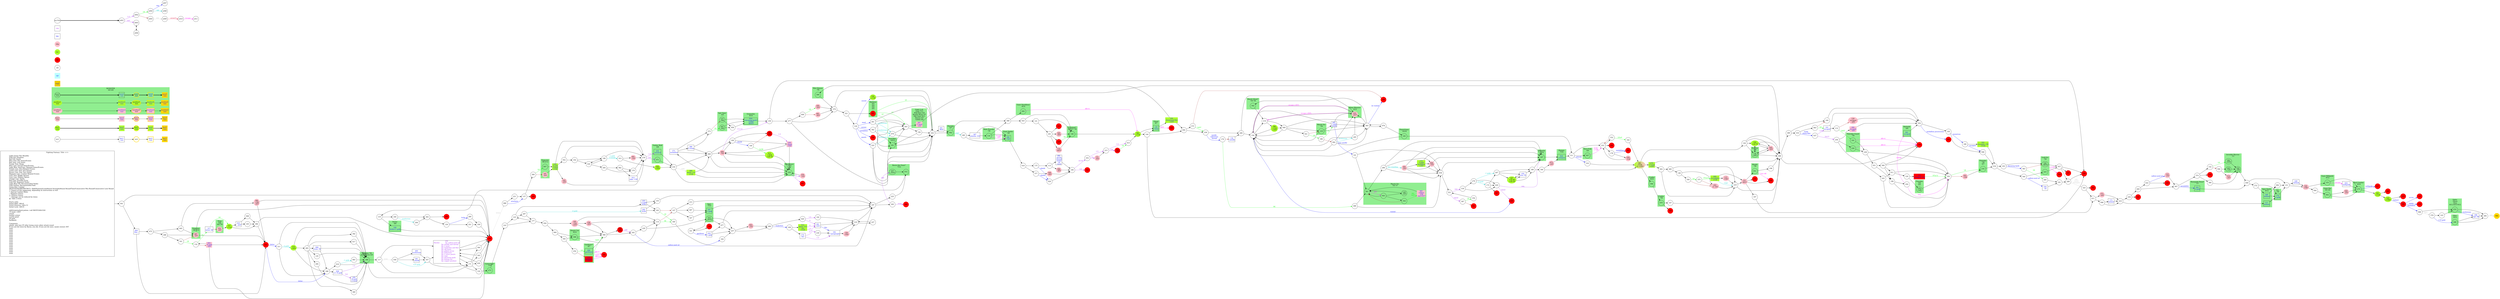 digraph "Fighting Fantasy: Title" {
	// graph defaults
	rankdir=LR
	mclimit=50
	nodesep=.3 // changes horizontal separation of nodes
	ranksep=.4 // changes vertical separation of nodes
	node [height=.7
		width=.7
		shape=ellipse
		margin=0]
	edge[weight=5]

	// a box for a graph label
	// note that you can override the defaults set above
	title [label = "Fighting Fantasy: Title --/--/--\n\n \
		Light Green Fill: Benefits\l \
		Pink Fill: Penalties\l \
		Red Fill: Death\l \
		Blue Text: Key Items/Events\l \
		Red Text: Lost Items\l \
		Purple Text: Shops\l \
		Blue Line: Forced Items/Events\l \
		Light Blue Text/Line: Optional Items/Events\l \
		Purple Line: Dice Related Events\l \
		Green Line: Stat Test Passed\l \
		Brown Line: Stat Test Failed\l \
		Magenta Line: Combat Related Events\l \
		Grey Text: Riddle Answer\l \
		Grey Line: Hidden Option\l \
		Orange Line: Spells\l \
		Red Line: Possible Error\l \
		Gold Fill: Required Nodes\l \
		Light Blue Fill: Recommended Nodes\l \
		Gold Outline: Recommended Path\l \
		Green Box: Combat\l \
		SK/ST/LK/AS/AR/TM/CW/CL: Skill/Stamina/Luck/Attack Strength/Attack Round/Time/Consecutive Win Round/Consecutive Lose Round\l \
		?: Chance of this happening, depending on instructions in text\l \
		*: Special Combat Rules\l \
		-: Negative Status\l \
		+: Positive Status\l \
		^: Damage can be reduced by items\l \
		@: Take 2 items\l\l \
		Starts with:\l \
		Initial Skill: 1d6+6\l \
		Initial Stamina: 2d6+12\l \
		Initial Luck: 1d6+6\l\l \
		skill/stamina/luck potion: +all SK/ST/LK&1ILK\l \
		10 meal: +4ST\l \
		sword\l \
		leather armor\l \
		scarlet pearl\l \
		20 gold\l \
		backpack\l\l \
		Comments:\l \
		shield, only lose ST after losing every other attack round\l \
		If you are hit twice by Baron, you die. If you are hit once, meals restore 3ST\l \
		none\l \
		none\l \
		none\l \
		none\l \
		none\l \
		none\l \
		none\l \
		none\l \
		none\l \
		none\l \
		none\l \
		none\l \
		none\l \
		none\l \
		none\l \
		none\l \
		"
		shape = "box"
		margin = 0.1]

	subgraph Required {
		node [style = "filled" color = "gold" fillcolor = "gold" fontcolor = "blue" shape = "rect"]
		key3
		boo5
		dam5
		monboo5
		mondam5
		mon5
		084 [fontcolor = "black" shape = "octagon"]
	}

	subgraph Required2 {
		node [style = "filled" color = "gold2" fillcolor = "gold2" fontcolor = "blue" shape = "rect"]
		req2
	}

	subgraph Recommended {
		node [penwidth = 3 color = "gold"]
		txt2
		key2 [shape = "rect" fontcolor = "blue"]
		boo3 [style = "filled" fillcolor = "greenyellow"]
		boo4 [style = "filled" fillcolor = "greenyellow"]
		dam3 [style = "filled" fillcolor = "pink"]
		dam4 [style = "filled" fillcolor = "pink"]
		monboo3 [style = "filled" fillcolor = "greenyellow"]
		monboo4 [style = "filled" fillcolor = "greenyellow"]
		mondam3 [style = "filled" fillcolor = "pink"]
		mondam4 [style = "filled" fillcolor = "pink"]
		mon3
		mon4
	}
	
	subgraph Optional {
		node [style = "filled" color = "paleturquoise1" fillcolor = "paleturquoise1" fontcolor = "blue" shape = "rect"]
		opt
	}

	subgraph Combat {
		style = "filled" color = "palegreen2"
		subgraph cluster_MONSTER {
			label = "MONSTER\n 0/0 0/0"
			mon1 [label = "\N\n text"]
			mon2 [shape = "rect" fontcolor = "blue" label = "\N\n text"]
			mon3 [label = "\N\n text"]
			mon4 [shape = "rect" fontcolor = "blue" label = "\N\n text"]
			mon5 [shape = "rect" fontcolor = "blue" label = "\N\n text"]
			monboo1 [style = "filled" color = "greenyellow" label = "\N\n text"]
			monboo2 [shape = "rect" style = "filled" color = "greenyellow" fontcolor = "blue" label = "\N\n text"]
			monboo3 [label = "\N\n text"]
			monboo4 [shape = "rect" fontcolor = "blue" label = "\N\n text"]
			monboo5 [shape = "rect" fontcolor = "blue" label = "\N\n text"]
			mondam1 [style = "filled" color = "pink" label = "\N\n text"]
			mondam2 [shape = "rect" style = "filled" color = "pink" fontcolor = "blue" label = "\N\n text"]
			mondam3 [label = "\N\n text"]
			mondam4 [shape = "rect" fontcolor = "blue" label = "\N\n text"]
			mondam5 [shape = "rect" fontcolor = "blue" label = "\N\n text"]
		}
		
		subgraph cluster_FANG_ZEN {
			label = "Fang-zen\n SK-3/10"
			087 [style = "filled" color = "pink" label = "\N\n -2ST"]
		}
		
		subgraph cluster_THUG_YOB {
			label = "Thug\n Yob\n 6/8 7/9"
			353 [style = "filled" color = "pink" label = "\N\n -2ST"]
		}
		
		subgraph cluster_PELAGINE {
			label = "Pelagine 7/8\n Pelaginette 6/5"
			388
		}
		
		subgraph cluster_GUTTERLAGS {
			label = "Gutterlags*\n 7/16"
			273
		}
		
		subgraph cluster_BARON_DEN_SNAU {
			label = "Baron den Snau*\n 7/12"
			257 [label = "\N\n -1EST"]
			072
		}
		
		subgraph cluster_OGRE {
			label = "Ogre\n 7/10"
			315 [label = "\N\n -2EST"]
			397 [shape = "rect" fontcolor = "blue" label = "\N\n 1 gold"]
		}
		
		subgraph cluster_PORTER {
			label = "Porter\n 6/6"
			100 [shape = "rect" fontcolor = "blue" label = "\N\n bribe+1 gold"]
		}
		
		subgraph cluster_DESERT_CAT {
			label = "Desert Cat\n 8/10"
			308
		}
		
		subgraph cluster_GARDENER {
			label = "Gardener*\n 8/7"
			206 [shape = "rect" fontcolor = "blue" label = "\N\n gardener"]
			239 [shape = "rect" style = "filled" color = "red" fontcolor = "blue" label = "\N\n gardener\n -2ST"]
		}
		
		subgraph cluster_FANG_ZEN2 {
			label = "Fang-zen\n SK-2/12"
			097
			187 [style = "filled" color = "pink" label = "\N\n -2ST"]
		}
		
		subgraph cluster_TIMBER_WOLF {
			label = "Timber Wolf\n 6/8"
			235 [shape = "rect" fontcolor = "blue" label = "\N\n -meals/2"]
			371
		}
		
		subgraph cluster_BLACKHEART {
			label = "Blackheart\n 7/10\n 6/8"
			220
		}
		
		subgraph cluster_SPIT_VIPER {
			label = "Spit Viper\n 4/4"
			347 [label = "\N\n -2AT"]
			127 [label = "\N\n -5AT"]
		}
		
		subgraph cluster_GRANOCHIN {
			label = "Granochin\n 8/10"
			014 [shape = "rect" fontcolor = "blue" label = "\N\n -throwing knife?\n -1ESK?\n -4EST?"]
		}
		
		subgraph cluster_PTEROLIN {
			label = "Pterolin\n 6/7"
			042
		}
		
		subgraph cluster_MALE_PTEROLIN {
			label = "Male Pterolin\n 7/8"
			116
		}
		
		subgraph cluster_GIANT_SPIDER {
			label = "Giant Spider\n 7/8"
			208 [shape = "rect" fontcolor = "blue" label = "\N\n -rope"]
		}
		
		subgraph cluster_GHOUL {
			label = "Ghoul\n 8/7"
			139 [shape = "rect" fontcolor = "blue" label = "\N\n -lamp"]
		}
		
		subgraph cluster_CAVEMAN {
			label = "Caveman*\n 6/8 7/7 7/6"
			146
		}
		
		subgraph cluster_GIANT_NANDIBEAR {
			label = "Giant Nandibear\n 9/14"
			292
		}
		
		subgraph cluster_MIST_DEMON {
			label = "Mist Demon\n 7/6"
			399
		}
		
		subgraph cluster_SKELETON {
			label = "Skeleton\n 6/5\n 6/4\n 6/4\n 6/5\n"
			351 [style = "filled" color = "red"]
		}
		
		subgraph cluster_TANTAFLEX {
			label = "Tentaflex\n 10/12"
			391
		}
		
		subgraph cluster_HOPELESS_HILLS {
			label = "Fight 2 of:\n Gark 7/11\n Wild Boar 6/5\n Bristle Beast 5/7\n Hill Giant 9/11\n Harrun 6/7\n Goblin 6/6"
			287 [shape = "rect" style = "filled" color = "pink" fontcolor = "blue" label = "\N\n -1 meal\n -1ST"]
		}
		
		subgraph cluster_SLIME_MONSTER {
			label = "Slime Monster\n 9/12"
			055 [style = "filled" color = "pink" label = "\N\n -2ST?"]
		}
		
		subgraph cluster_MARSH_ORC {
			label = "Marsh Orc\n 7/6"
			118
		}
		
		subgraph cluster_MARSH_GHOST {
			label = "Marsh Ghost*\n 7/8 7/8"
			342
		}
		
		subgraph cluster_FLESH_EATER {
			label = "Flesh-Eater\n 10/16"
			195
		}
		
		subgraph cluster_MERE_FOLK {
			label = "Mere-Folk\n 6/0"
			047
		}
		
		subgraph cluster_CRADOC {
			label = "Cradoc\n 8/10"
			096
		}
		
		subgraph cluster_HOATZIN {
			label = "Hoatzin\n 6/6"
			136 [label = "\N\n -2AT?"]
		}
		
		subgraph cluster_CRADOC2 {
			label = "Cradoc\n 7/8"
			079
		}
		
		subgraph cluster_HARGON {
			label = "Hargon\n 7/10"
			024 [shape = "rect" fontcolor = "blue" label = "\N\n -compass"]
		}
		
		subgraph cluster_SEMERLE {
			label = "Semerle\n 6/14"
			207
		}
		
		subgraph cluster_MARSH_ORC2 {
			label = "Marsh Orc\n 7/8 7/7"
			361
			043
			149
			334
			065 [shape = "rect" fontcolor = "blue" style = "filled" color = "pink" label = "\N\n collpse\n -1LK\n -half EST?"]
		}
		
		subgraph cluster_WRAITH {
			label = "Wraith\n 7/8"
			051
		}
		
		subgraph cluster_OGRE_SMITH {
			label = "Ogre Smith\n 8/12"
			111 [shape = "rect" fontcolor = "blue" label = "\N\n helmet"]
			348 [shape = "rect" fontcolor = "blue" label = "\N\n helmet"]
		}
		
		subgraph cluster_RENEGADE_DWARF {
			label = "Renegade Dwarf\n 7/7"
			320 [shape = "rect" fontcolor = "blue" label = "\N\n 4 gold"]
		}
		subgraph cluster_INVISIBLE_WARRIOR {
			label = "Invisible Warrior\n 7/7"
			240 [label = "\N\n -1AT"]
			182 [label = "\N\n -1EST"]
			339 [label = "\N\n -2AT"]
		}
		
		subgraph cluster_ORC {
			label = "Orc\n 7/6"
			176 [shape = "rect" fontcolor = "blue" label = "\N\n 2 gold"]
		}
		
		subgraph cluster_GIANT_MILLIPEDE {
			label = "Giant Millipede\n 9/12"
			153
		}
		
		subgraph cluster_POOL_CRAWLER {
			label = "Pool Crawler\n 9/14"
			275
		}
		
		subgraph cluster_GIANT_RAT {
			label = "Giant Rat\n 5/4 5/4"
			002
		}
		
		subgraph cluster_OPHIS_OMAN_OTUS {
			label = "Ophis\n Oman\n Otus\n 8/12 8/10 9/12"
			070
		}
		
		subgraph cluster_OTUS {
			label = "Otus\n 9/12"
			248
		}
		
		subgraph cluster_TROLL_ORC {
			label = "Troll-Orc\n 7/8"
			336 [label = "\N\n -4EST"]
			223
		}
		
		subgraph cluster_ROTTWILD {
			label = "Rottwild\n 6/6"
			041 [shape = "rect" fontcolor = "blue" label = "\N\n escaped"]
		}
		
		subgraph cluster_FLINTSKIN_GUARD {
			label = "Flintskin Guard\n 7/8"
			191
			230
		}
		
		subgraph cluster_FLINTSKIN {
			label = "Flintskin\n 7/8\n 6/7"
			276
		}
		
		subgraph cluster_FLINTSKIN2 {
			label = "Flintskin\n 6/6\n 6/5"
			376 [label = "\N\n -1AT"]
		}
		
		cbt
	}

	subgraph Death {
		node [style = "filled" color = "red"]
		ddt
		019
		022
		038 [label = "\N\n -4ST"]
		045
		053
		057
		061
		074
		103
		108
		128
		163
		166
		168
		184
		194 [shape = "rect" fontcolor = "blue" label = "\N\n hexagon: 158"]
		200
		209
		217
		222
		226
		246
		249
		258
		262
		274
		286
		288
		291
		299 [label = "\N\n -6ST"]
		305
		309
		324 [label = "\N\n -2ST"]
		338
		356
		367
		370
		383
		394
		396
		400
	}

	subgraph Boost {
		node [style = "filled" color = "greenyellow"]
		bst
		boo1 [label = "\N\n text"]
		boo2 [shape = "rect" fontcolor = "blue" label = "\N\n text"]
		boo3 [label = "\N\n text"]
		boo4 [shape = "rect" fontcolor = "blue" label = "\N\n text"]
		boo5 [shape = "rect" fontcolor = "blue" label = "\N\n text"]
		013 [label = "\N\n +2ILK\n +all LK"]
		036 [label = "\N\n +1LK"]
		030 [shape = "rect" fontcolor = "blue" label = "\N\n 4 gold\n 3 meal\n +1LK"]
		049 [shape = "rect" fontcolor = "blue" label = "\N\n invisibility\n +1LK"]
		106 [shape = "rect" fontcolor = "blue" label = "\N\n sharpened flint\n +2ST"]
		110 [shape = "rect" fontcolor = "blue" label = "\N\n 3 gold\n medallion\n +2ST"]
		201 [label = "\N\n +1LK"]
		233 [label = "\N\n +4ST"]
		266 [shape = "rect" fontcolor = "blue" label = "\N\n moon: 112\n +1LK"]
		270 [shape = "rect" fontcolor = "blue" label = "\N\n -2 meal\n +2ST"]
		281 [color = "greenyellow:pink" label = "\N\n +2LK\n -3~+2ST"]
		304 [label = "\N\n +2ST"]
		307 [label = "\N\n +all SK\n +all LK"]
		312 [shape = "rect" fontcolor = "blue" label = "\N\n ogres: 312\n fire\n +1LK"]
		322 [shape = "rect" fontcolor = "blue" label = "\N\n hexagon: 158\n +1LK"]
		330 [label = "\N\n +all ST"]
		335 [label = "\N\n +1SK?"]
		337 [label = "\N\n +1LK"]
		382 [label = "\N\n +1LK"]
		398 [label = "\N\n +1LK\n +2ST"]
	}

	subgraph Damage {
		node [style = "filled" color = "pink"]
		ddg
		dam1 [label = "\N\n text"]
		dam2 [shape = "rect" fontcolor = "blue" label = "\N\n text"]
		dam3 [label = "\N\n text"]
		dam4 [shape = "rect" fontcolor = "blue" label = "\N\n text"]
		dam5 [shape = "rect" fontcolor = "blue" label = "\N\n text"]
		003 [label = "\N\n -1ST"]
		006 [label = "\N\n -1ST"]
		039 [label = "\N\n -1LK"]
		040 [label = "\N\n -2ST"]
		073 [label = "\N\n -2ST"]
		086 [label = "\N\n -4ST"]
		081 [label = "\N\n -4ST"]
		091 [label = "\N\n -1ST"]
		093 [shape = "rect" fontcolor = "blue" label = "\N\n -6 gold\n -2ST"]
		104 [shape = "rect" fontcolor = "blue" label = "\N\n -shoes\n -1SK?"]
		115 [label = "\N\n -1SK?"]
		123 [label = "\N\n -1ST"]
		129 [label = "\N\n escaped\n -2ST"]
		133 [label = "\N\n -6ST?"]
		148 [label = "\N\n -1SK*"]
		149 [label = "\N\n -2ST"]
		151 [label = "\N\n -4ST"]
		157 [label = "\N\n -6ST?"]
		158 [label = "\N\n -2ST"]
		165 [label = "\N\n -2ST"]
		185 [label = "\N\n -1LK\n -1ST?"]
		203 [label = "\N\n -1SK"]
		245 [label = "\N\n -2ST"]
		259 [label = "\N\n -1ST"]
		269 [label = "\N\n -?ST"]
		293 [label = "\N\n -2~3ST"]
		295 [label = "\N\n -2ST"]
		300 [shape = "rect" fontcolor = "blue" label = "\N\n escaped\n -3ST"]
		314 [label = "\N\n -2ST"]
		326 [label = "\N\n -1SK?"]
		345 [label = "\N\n -6ST"]
		349 [label = "\N\n -4ST"]
		372 [label = "\N\n -3ST"]
		385 [label = "\N\n -2ST"]
		390 [label = "\N\n -1SK\n -2ST"]
	}

	subgraph Key_Item {
		node [fontcolor = "blue" shape = "rect"]
		kky
		key1 [label = "\N\n text"]
		key2 [label = "\N\n text"]
		key3 [label = "\N\n text"]
		012 [label = "\N\n oaks: +50"]
		023 [label = "\N\n ...garl"]
		028 [label = "\N\n +1~6 gold"]
		032 [label = "\N\n 1 gold"]
		054 [label = "\N\n millipede"]
		064 [label = "\N\n Pen..."]
		090 [label = "\N\n room: 56"]
		095 [label = "\N\n truthstone"]
		101 [label = "\N\n escaped"]
		134 [label = "\N\n -needle"]
		172 [label = "\N\n helmet"]
		174 [label = "\N\n fire"]
		192 [label = "\N\n 7 paragraphs"]
		202 [label = "\N\n bribe"]
		228 [label = "\N\n -helmet"]
		232 [label = "\N\n sun: 55"]
		261 [label = "\N\n note"]
		265 [label = "\N\n 1 gold\n needle"]
		267 [label = "\N\n whistle: 333"]
		271 [label = "\N\n medallion"]
		282 [label = "\N\n -arrow\n -thread\n -tinder\n -oil\n -meal"]
		298 [label = "\N\n age: 84"]
		317 [label = "\N\n letter: 88"]
		323 [label = "\N\n -2 gold\n bribe"]
		328 [label = "\N\n -oil"]
		329 [label = "\N\n -8 gold\n -2 meal"]
		341 [label = "\N\n Well"]
		381 [label = "\N\n shield"]
		386 [label = "\N\n S stone"]
	}
	
	subgraph Shop {
		node [fontcolor = "purple" shape = "rect"]
		shp
		150 [label = "\N\n Market \
		2g: sallow-seed oil\l \
		2g: needle and thread\l \
		2g: 2 meal\l \
		2g: tinderbox and flint\l \
		2g: old boots\l \
		2g: gilded arrow\l \
		2g: lodestone\l \
		2g: 2 silver pearls\l \
		2g: rope\l \
		2g: throwing knife\l \
		2g: fishing net\l \
		2g: copper pendant\l \
		"]
	}

	mon1 -> mon2 -> mon3 -> mon4 -> mon5 [penwidth = 3]
	boo1 -> boo2 -> boo3 -> boo4 -> boo5 [penwidth = 3]
	dam1 -> dam2 -> dam3 -> dam4 -> dam5
	txt1 -> key1 -> txt2 -> key2 -> key3
	monboo1 -> monboo2 -> monboo3 -> monboo4 -> monboo5
	mondam1 -> mondam2 -> mondam3 -> mondam4 -> mondam5

	myTitle -> z001 [penwidth = 3]
	z001 -> z002 [color = "purple" fontcolor = "purple" label = "1-3"]
	z001 -> z003 [color = "purple" fontcolor = "purple" label = "4-6"]
	z002 -> z004 [color = "green" fontcolor = "green" label = "LK"]
	z002 -> z005 [color = "brown"]
	z003 -> z006 [dir = "both"]
	z004 -> z007 [color = "blue" fontcolor = "blue" label = "req"]
	z004 -> z008 [color = "cyan3" fontcolor = "cyan3" label = "-opt"]
	z005 -> z009 [color = "grey" fontcolor = "grey" label = "info"]
	z009 -> z010 [color = "crimson" fontcolor = "crimson" label = "error(?)"]
	z010 -> z011 [color = "magenta" fontcolor = "magenta" label = "escape"]
	{
		rank = same
		z003
		z006
	}
	title -> 001
	001 -> 200
	001 -> 064
	002 -> 040
	002 -> 275
	003 -> 080
	004 -> 212
	004 -> 236
	005 -> 390
	005 -> 087
	006 -> 207
	006 -> 034
	007 -> 397
	008 -> 295 [color = "green" fontcolor = "green" label = "LK"]
	008 -> 081 [color = "brown"]
	009 -> 067
	009 -> 033
	010 -> 083 [color = "cyan3" fontcolor = "cyan3" label = "-1 gold"]
	010 -> 388
	011 -> 120
	011 -> 302
	012 -> 278
	013 -> 269
	013 -> 220
	014 -> 159
	015 -> 382
	016 -> 193
	016 -> 344
	017 -> 388
	018 -> 377
	018 -> 175
	020 -> 261 [color = "purple" fontcolor = "purple" label = "6"]
	020 -> 142 [color = "purple" fontcolor = "purple" label = "1-5"]
	021 -> 186 [color = "green" fontcolor = "green" label = "SK"]
	021 -> 118 [color = "brown"]
	023 -> 048
	023 -> 145
	024 -> 311
	025 -> 121
	025 -> 146
	026 -> 199
	027 -> 289
	027 -> 057
	027 -> 246
	028 -> 329 [color = "purple" fontcolor = "purple" label = "5-6"]
	028 -> 388 [color = "purple" fontcolor = "purple" label = "1-4"]
	029 -> 226 [color = "purple" fontcolor = "purple" label = "equal"]
	029 -> 207 [color = "purple" fontcolor = "purple" label = "neq"]
	030 -> 052
	030 -> 165
	030 -> 278
	031 -> 360
	031 -> 198
	032 -> 077
	032 -> 237
	033 -> 123 [color = "blue" fontcolor = "blue" label = "sallow-seed oil"]
	033 -> 258
	034 -> 221
	034 -> 207
	035 -> 150
	035 -> 200
	036 -> 355
	037 -> 101 [color = "purple" fontcolor = "purple" label = "1,6"]
	037 -> 256 [color = "purple" fontcolor = "purple" label = "2x2-5"]
	038 -> 242 [color = "purple" fontcolor = "purple" label = "odd"]
	039 -> 253
	040 -> 275
	041 -> 166
	041 -> 352
	042 -> 285 [color = "cyan3" fontcolor = "cyan3" label = "rope"]
	042 -> 368
	043 -> 149
	043 -> 334
	043 -> 361
	044 -> 314
	044 -> 240
	046 -> 016
	047 -> 253 [color = "magenta" fontcolor = "magenta" label = "3CW/\n >7AR"]
	048 -> 384
	049 -> 115
	049 -> 157
	049 -> 219 [color = "cyan3" fontcolor = "cyan3" label = "-rope"]
	050 -> 185
	050 -> 060
	051 -> 196
	051 -> 108 [color = "magenta" fontcolor = "magenta" label = "lose AR"]
	052 -> 102
	052 -> 278
	054 -> 275
	055 -> 154 [color = "magenta:black" fontcolor = "magenta" label = "escape (-3ST)"]
	055 -> 214 [color = "magenta:black" fontcolor = "magenta" label = "escape (-3ST)"]
	056 -> 095
	056 -> 357 [color = "cyan3" fontcolor = "cyan3" label = "+25 gold"]
	056 -> 381
	058 -> 014
	059 -> 131
	059 -> 272
	060 -> 308
	060 -> 350
	062 -> 179
	062 -> 012
	063 -> 101 [color = "green" fontcolor = "green" label = "LK"]
	063 -> 160 [color = "brown"]
	064 -> 075
	064 -> 222
	065 -> 361
	066 -> 378 [color = "grey" fontcolor = "grey" label = "ogre"]
	066 -> 070
	067 -> 320 [color = "blue" fontcolor = "blue" label = "invisibility"]
	067 -> 374
	068 -> 169
	068 -> 269
	068 -> 220
	069 -> 166
	069 -> 389
	070 -> 298 [color = "blue" fontcolor = "blue" label = "truthstone"]
	070 -> 284
	071 -> 372
	071 -> 098
	072 -> 119
	073 -> 024
	075 -> 268
	075 -> 005
	076 -> 365
	076 -> 195
	077 -> 197
	077 -> 237
	078 -> 263
	078 -> 355
	079 -> 168
	079 -> 147
	080 -> 109 [color = "blue" fontcolor = "blue" label = "tinderbox"]
	080 -> 020
	081 -> 379
	082 -> 131
	083 -> 388
	085 -> 138
	085 -> 219
	086 -> 199
	087 -> 200
	087 -> 222
	088 -> 137 [color = "blue" fontcolor = "blue" label = "arachnos"]
	088 -> 231
	089 -> 034
	089 -> 361
	090 -> 189
	090 -> 388
	091 -> 278
	092 -> 205 [color = "cyan3" fontcolor = "cyan3" label = "-truthstone"]
	092 -> 055
	092 -> 154
	092 -> 365
	093 -> 132
	093 -> 200
	093 -> 222
	094 -> 002
	095 -> 357
	096 -> 079
	097 -> 030
	098 -> 172
	098 -> 210
	099 -> 118
	099 -> 021
	099 -> 154
	099 -> 365
	100 -> 200
	101 -> 112
	101 -> 352
	102 -> 224
	102 -> 190
	104 -> 269
	104 -> 220
	105 -> 180 [color = "blue" fontcolor = "blue" label = "moon/sun"]
	105 -> 046
	399 -> 106 [dir = back]
	106 -> 004
	107 -> 007
	107 -> 213
	107 -> 327
	109 -> 174
	109 -> 312
	110 -> 006
	110 -> 207
	110 -> 034
	111 -> 176
	111 -> 082
	112 -> 191 [color = "green" fontcolor = "green" label = "3dST"]
	112 -> 129 [color = "brown"]
	113 -> 282
	113 -> 086
	114 -> 340 [color = "green" fontcolor = "green" label = "SK"]
	114 -> 107 [color = "brown"]
	115 -> 219
	116 -> 208 [color = "magenta" fontcolor = "magenta" label = "escape\n -2ST"]
	116 -> 208
	116 -> 368
	117 -> 056 [color = "grey" fontcolor = "grey" label = "room"]
	117 -> 150
	117 -> 171
	118 -> 265
	118 -> 154
	118 -> 365
	119 -> 100
	119 -> 244
	120 -> 194
	120 -> 376
	121 -> 146
	121 -> 241
	122 -> 273
	122 -> 150
	122 -> 200
	123 -> 067
	124 -> 362 [color = "blue" fontcolor = "blue" label = "money"]
	124 -> 338 [color = "blue" fontcolor = "blue" label = "medallion"]
	124 -> 255 [color = "blue" fontcolor = "blue" label = "pearls"]
	124 -> 036 [color = "blue" fontcolor = "blue" label = "sword"]
	124 -> 301 [color = "blue" fontcolor = "blue" label = "meal"]
	125 -> 297
	125 -> 323
	126 -> 245
	126 -> 136
	126 -> 330
	126 -> 069
	127 -> 014
	127 -> 058
	129 -> 352
	130 -> 280 [color = "blue" fontcolor = "blue" label = "bribe"]
	130 -> 251
	131 -> 326
	131 -> 228
	132 -> 317 [color = "green" fontcolor = "green" label = "LK"]
	132 -> 093 [color = "brown"]
	133 -> 146
	134 -> 290
	135 -> 388
	136 -> 245
	136 -> 330
	136 -> 069
	137 -> 394
	137 -> 306
	138 -> 358
	138 -> 293
	139 -> 053 [color = "magenta" fontcolor = "magenta" label = "4LR"]
	139 -> 106
	140 -> 013 [color = "green" fontcolor = "green" label = "3xSK"]
	140 -> 299 [color = "brown"]
	141 -> 034
	141 -> 361
	142 -> 319
	143 -> 070
	144 -> 246
	144 -> 004
	144 -> 139
	145 -> 384
	146 -> 382
	147 -> 069
	148 -> 319
	149 -> 361
	150 -> 200
	150 -> 171
	151 -> 215
	152 -> 182 [color = "green" fontcolor = "green" label = "LK"]
	152 -> 044 [color = "brown"]
	153 -> 054 [color = "magenta" fontcolor = "magenta" label = "escape"]
	153 -> 275
	154 -> 226 [color = "blue" fontcolor = "blue" label = "visited"]
	154 -> 214
	155 -> 197
	156 -> 391
	156 -> 355
	157 -> 108
	157 -> 167
	157 -> 051
	157 -> 274
	158 -> 366
	158 -> 114
	159 -> 277
	159 -> 246
	160 -> 352
	161 -> 132 [color = "green" fontcolor = "green" label = "LK"]
	161 -> 087 [color = "brown"]
	162 -> 281
	164 -> 237
	165 -> 278
	167 -> 071
	169 -> 140 [color = "blue" fontcolor = "blue" label = "shield"]
	169 -> 104
	169 -> 299
	170 -> 089 [color = "green" fontcolor = "green" label = "SK"]
	170 -> 134 [color = "brown"]
	171 -> 122
	171 -> 364
	171 -> 035
	171 -> 343
	172 -> 210
	173 -> 247
	173 -> 367
	173 -> 029
	174 -> 261 [color = "purple" fontcolor = "purple" label = "6"]
	174 -> 192 [color = "purple" fontcolor = "purple" label = "1-5"]
	175 -> 026 [color = "blue" fontcolor = "blue" label = "shield"]
	175 -> 113
	176 -> 131
	177 -> 125
	177 -> 050
	178 -> 262 [color = "blue" fontcolor = "blue" label = "medallion"]
	178 -> 039
	179 -> 278
	180 -> 046 [color = "blue" fontcolor = "blue" label = "escaped"]
	180 -> 322
	181 -> 289
	182 -> 339
	183 -> 340 [color = "green" fontcolor = "green" label = "LK"]
	183 -> 107 [color = "brown"]
	185 -> 158
	185 -> 366
	185 -> 114
	186 -> 265 [color = "green" fontcolor = "green" label = "LK"]
	186 -> 092 [color = "brown"]
	187 -> 030
	188 -> 207
	188 -> 346
	189 -> 010
	189 -> 028
	190 -> 313 [color = "cyan3" fontcolor = "cyan3" label = "-1 gold\n -4 meals"]
	190 -> 224
	190 -> 278
	191 -> 166 [color = "magenta" fontcolor = "magenta" label = "AR>4"]
	191 -> 238
	192 -> 148
	192 -> 319
	193 -> 363 [color = "blue" fontcolor = "blue" label = "throwing knife"]
	193 -> 336
	194 -> 302 [color = "green" fontcolor = "green" label = "ST&ge;12"]
	195 -> 311
	195 -> 154
	196 -> 069
	197 -> 395
	197 -> 225
	198 -> 250
	198 -> 302
	199 -> 022 [color = "purple" fontcolor = "purple" label = "3-9"]
	199 -> 252 [color = "purple" fontcolor = "purple" label = "10-18"]
	200 -> 088 [color = "grey" fontcolor = "grey" label = "letter"]
	201 -> 335
	201 -> 305
	202 -> 183
	202 -> 155
	203 -> 276
	204 -> 179
	204 -> 062
	205 -> 055
	205 -> 154
	205 -> 365
	206 -> 291 [color = "magenta" fontcolor = "magenta" label = "AR>4"]
	206 -> 366
	207 -> 024
	208 -> 018
	210 -> 111
	210 -> 234
	211 -> 233 [color = "cyan3" fontcolor = "cyan3" label = "-2 gold"]
	211 -> 189
	211 -> 388
	212 -> 236 [color = "green" fontcolor = "green" label = "3dST"]
	212 -> 288 [color = "brown"]
	213 -> 197
	214 -> 398
	214 -> 099
	215 -> 015 [color = "purple" fontcolor = "purple" label = "1-4"]
	215 -> 324 [color = "purple" fontcolor = "purple" label = "5-6"]
	216 -> 266 [color = "grey" fontcolor = "grey" label = "oaks"]
	216 -> 068
	216 -> 220
	218 -> 192
	219 -> 157
	219 -> 069
	220 -> 045 [color = "purple" fontcolor = "purple" label = "1"]
	220 -> 259 [color = "purple" fontcolor = "purple" label = "6"]
	220 -> 271
	221 -> 387 [color = "purple" fontcolor = "purple" label = "equal"]
	221 -> 318 [color = "purple" fontcolor = "purple" label = "neq"]
	222 -> 211 [color = "blue" fontcolor = "blue" label = "letter"]
	222 -> 189 [color = "blue" fontcolor = "blue" label = "letter"]
	223 -> 027
	224 -> 204
	224 -> 190
	225 -> 072
	227 -> 319
	228 -> 326
	229 -> 114
	229 -> 315
	230 -> 166 [color = "magenta" fontcolor = "magenta" label = "AR>4"]
	230 -> 238
	231 -> 137
	232 -> 307
	232 -> 188
	233 -> 283
	233 -> 189
	233 -> 388
	234 -> 356
	234 -> 009
	235 -> 216
	236 -> 170 [color = "blue" fontcolor = "blue" label = "needle\n lodestone\n thread"]
	236 -> 290
	237 -> 003
	237 -> 080
	238 -> 302
	238 -> 031
	239 -> 291 [color = "magenta" fontcolor = "magenta" label = "3dST\n AR>4"]
	239 -> 366 [color = "green" fontcolor = "green" label = "3dST"]
	240 -> 339
	241 -> 133
	241 -> 345
	241 -> 163
	241 -> 249
	242 -> 164 [color = "blue" fontcolor = "blue" label = "sallow-seed oil"]
	242 -> 229
	243 -> 302
	243 -> 011
	244 -> 264 [color = "cyan3" fontcolor = "cyan3" label = "truthstone"]
	244 -> 303
	245 -> 136
	245 -> 330
	245 -> 069
	247 -> 188
	247 -> 307
	247 -> 232
	248 -> 298
	248 -> 284
	249 -> 146 [color = "green" fontcolor = "green" label = "SK"]
	250 -> 041 [color = "magenta" fontcolor = "magenta" label = "equals"]
	250 -> 302 [color = "magenta" fontcolor = "magenta" label = "neq"]
	251 -> 359
	252 -> 215 [color = "purple" fontcolor = "purple" label = "1-5"]
	252 -> 151 [color = "purple" fontcolor = "purple" label = "6"]
	253 -> 178
	253 -> 332
	253 -> 184
	254 -> 206 [color = "green" fontcolor = "green" label = "LK"]
	254 -> 239 [color = "brown"]
	255 -> 391
	255 -> 263
	255 -> 355
	255 -> 078 [color = "cyan3" fontcolor = "cyan3" label = "-truthstone"]
	256 -> 300
	256 -> 230
	256 -> 243
	257 -> 072
	259 -> 220
	260 -> 181
	261 -> 192 [color = "blue" fontcolor = "blue" label = "fire"]
	261 -> 319
	263 -> 156
	263 -> 287
	264 -> 303
	265 -> 141 [color = "blue" fontcolor = "blue" label = "lost needle"]
	265 -> 055
	265 -> 154
	265 -> 365
	266 -> 068
	266 -> 220
	267 -> 208
	267 -> 116
	268 -> 161
	268 -> 087
	269 -> 159 [color = "purple" fontcolor = "purple" label = "1-5,1-4"]
	269 -> 220
	269 -> 169
	270 -> 069
	270 -> 393
	271 -> 386
	271 -> 373
	271 -> 068
	272 -> 348
	272 -> 176
	273 -> 310
	275 -> 217 [color = "blue" fontcolor = "blue" label = "millipede"]
	275 -> 201
	276 -> 016
	277 -> 379
	277 -> 355
	277 -> 008
	278 -> 235 [color = "purple" fontcolor = "purple" label = "1-3"]
	278 -> 371 [color = "purple" fontcolor = "purple" label = "4-6"]
	279 -> 029
	279 -> 247 [color = "cyan3" fontcolor = "cyan3" label = "-1 gold"]
	279 -> 173 [color = "cyan3" fontcolor = "cyan3" label = "-2 gold"]
	280 -> 359
	281 -> 096
	281 -> 270
	281 -> 126
	282 -> 199
	283 -> 369
	283 -> 017
	283 -> 392
	283 -> 090
	283 -> 135
	283 -> 294
	284 -> 084 [color = "grey" fontcolor = "grey" label = "age"]
	285 -> 267
	285 -> 208
	287 -> 069
	289 -> 325 [color = "grey" fontcolor = "grey" label = "sun\n moon\n hexagon"]
	289 -> 246
	290 -> 055
	290 -> 154
	292 -> 382 [color = "magenta" fontcolor = "magenta" label = "AR>4"]
	293 -> 219
	294 -> 388
	295 -> 379
	296 -> 385 [color = "cyan3" fontcolor = "cyan3" label = "hut standing"]
	296 -> 006
	296 -> 207
	296 -> 034
	297 -> 202 [color = "cyan3" fontcolor = "cyan3" label = "-4 gold"]
	297 -> 177
	298 -> 284
	299 -> 104 [color = "purple" fontcolor = "purple" label = "1-3"]
	300 -> 352
	301 -> 391
	301 -> 263
	301 -> 355
	301 -> 078 [color = "cyan3" fontcolor = "cyan3" label = "-truthstone"]
	302 -> 276 [color = "green" fontcolor = "green" label = "LK"]
	302 -> 203 [color = "brown"]
	303 -> 209
	303 -> 130
	304 -> 216
	306 -> 097 [color = "green" fontcolor = "green" label = "LK"]
	306 -> 187 [color = "brown"]
	307 -> 232
	307 -> 188
	308 -> 114
	308 -> 366
	310 -> 125
	310 -> 177
	311 -> 333 [color = "blue" fontcolor = "blue" label = "whistle"]
	311 -> 047
	311 -> 253
	312 -> 261 [color = "purple" fontcolor = "purple" label = "6"]
	312 -> 218 [color = "purple" fontcolor = "purple" label = "1-5"]
	313 -> 091
	313 -> 304
	314 -> 339
	315 -> 331
	315 -> 077
	315 -> 237
	316 -> 037 [color = "blue" fontcolor = "blue" label = "knife\n sharp flint"]
	316 -> 063
	317 -> 337 [color = "green" fontcolor = "green" label = "LK"]
	317 -> 353 [color = "brown"]
	318 -> 279
	318 -> 029
	319 -> 227
	319 -> 197
	320 -> 059
	321 -> 351
	321 -> 124
	322 -> 016
	323 -> 183
	323 -> 155
	324 -> 015 [color = "green" fontcolor = "green" label = "LK"]
	325 -> 383
	325 -> 071
	326 -> 153
	326 -> 094
	327 -> 397
	328 -> 181
	329 -> 388
	330 -> 245
	330 -> 136
	330 -> 069
	331 -> 032 [color = "blue" fontcolor = "blue" label = "gardener"]
	331 -> 128
	332 -> 162 [color = "green" fontcolor = "green" label = "LK&ge;6"]
	332 -> 253 [color = "brown"]
	333 -> 281
	334 -> 065 [color = "green" fontcolor = "green" label = "SK/\n 3dST"]
	334 -> 361 [color = "brown"]
	335 -> 396 [color = "blue" fontcolor = "blue" label = "helmet"]
	335 -> 019
	336 -> 309 [color = "magenta" fontcolor = "magenta" label = ">2AR"]
	336 -> 027
	337 -> 023
	337 -> 384
	339 -> 059
	340 -> 197
	341 -> 042
	342 -> 214
	343 -> 150
	343 -> 200
	344 -> 328 [color = "blue" fontcolor = "blue" label = "sallow-seed oil"]
	344 -> 223
	345 -> 146
	346 -> 281
	346 -> 073
	347 -> 014
	347 -> 058
	348 -> 176
	348 -> 082
	349 -> 199
	350 -> 254
	350 -> 308
	351 -> 391 [color = "green" fontcolor = "green" label = "ST"]
	351 -> 263 [color = "green" fontcolor = "green" label = "ST"]
	351 -> 355 [color = "green" fontcolor = "green" label = "ST"]
	352 -> 400 [color = "blue" fontcolor = "blue" label = "medallion possessions"]
	352 -> 105
	353 -> 337
	354 -> 221
	355 -> 341
	355 -> 042
	357 -> 150
	357 -> 171
	358 -> 375 [color = "green" fontcolor = "green" label = "LK"]
	358 -> 293 [color = "brown"]
	359 -> 200
	360 -> 166
	360 -> 198
	360 -> 011
	360 -> 302
	361 -> 043 [color = "magenta" fontcolor = "magenta" label = "-4ST"]
	361 -> 296
	362 -> 391
	362 -> 263
	362 -> 355
	362 -> 078 [color = "cyan3" fontcolor = "cyan3" label = "-truthstone"]
	363 -> 260 [color = "green" fontcolor = "green" label = "SK"]
	363 -> 336 [color = "brown"]
	364 -> 150
	364 -> 200
	365 -> 288 [color = "blue" fontcolor = "blue" label = "2x visited"]
	365 -> 055
	365 -> 342
	365 -> 076
	366 -> 038
	366 -> 242
	368 -> 025
	368 -> 292
	369 -> 388
	371 -> 216
	372 -> 210
	373 -> 347 [color = "green" fontcolor = "green" label = "LK"]
	373 -> 127 [color = "brown"]
	374 -> 380
	374 -> 074
	374 -> 152
	375 -> 049 [color = "green" fontcolor = "green" label = "ST&ge;14"]
	375 -> 293 [color = "brown"]
	376 -> 302
	377 -> 026 [color = "blue" fontcolor = "blue" label = "shield"]
	377 -> 349
	378 -> 248 [color = "blue" fontcolor = "blue" label = ">10 gold"]
	378 -> 143
	379 -> 321
	379 -> 355
	380 -> 339
	381 -> 357
	382 -> 139
	382 -> 144
	384 -> 200
	384 -> 222
	385 -> 110
	385 -> 006
	385 -> 207
	385 -> 034
	386 -> 373
	386 -> 068
	387 -> 354 [color = "green" fontcolor = "green" label = "LK"]
	387 -> 061 [color = "brown"]
	388 -> 200
	388 -> 117
	389 -> 316
	389 -> 160
	390 -> 200
	390 -> 222
	391 -> 263
	391 -> 355
	392 -> 388
	393 -> 085
	393 -> 219
	395 -> 286 [color = "purple" fontcolor = "purple" label = "even"]
	395 -> 257 [color = "purple" fontcolor = "purple" label = "odd"]
	396 -> 370 [color = "blue" fontcolor = "blue" label = "moon"]
	396 -> 066 [color = "blue" fontcolor = "blue" label = "medallion"]
	396 -> 103 [color = "blue" fontcolor = "blue" label = "arrow"]
	397 -> 197
	398 -> 154
	398 -> 099
	399 -> 379
}
